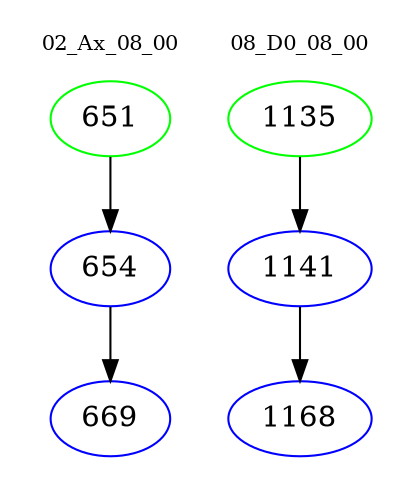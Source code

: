 digraph{
subgraph cluster_0 {
color = white
label = "02_Ax_08_00";
fontsize=10;
T0_651 [label="651", color="green"]
T0_651 -> T0_654 [color="black"]
T0_654 [label="654", color="blue"]
T0_654 -> T0_669 [color="black"]
T0_669 [label="669", color="blue"]
}
subgraph cluster_1 {
color = white
label = "08_D0_08_00";
fontsize=10;
T1_1135 [label="1135", color="green"]
T1_1135 -> T1_1141 [color="black"]
T1_1141 [label="1141", color="blue"]
T1_1141 -> T1_1168 [color="black"]
T1_1168 [label="1168", color="blue"]
}
}
